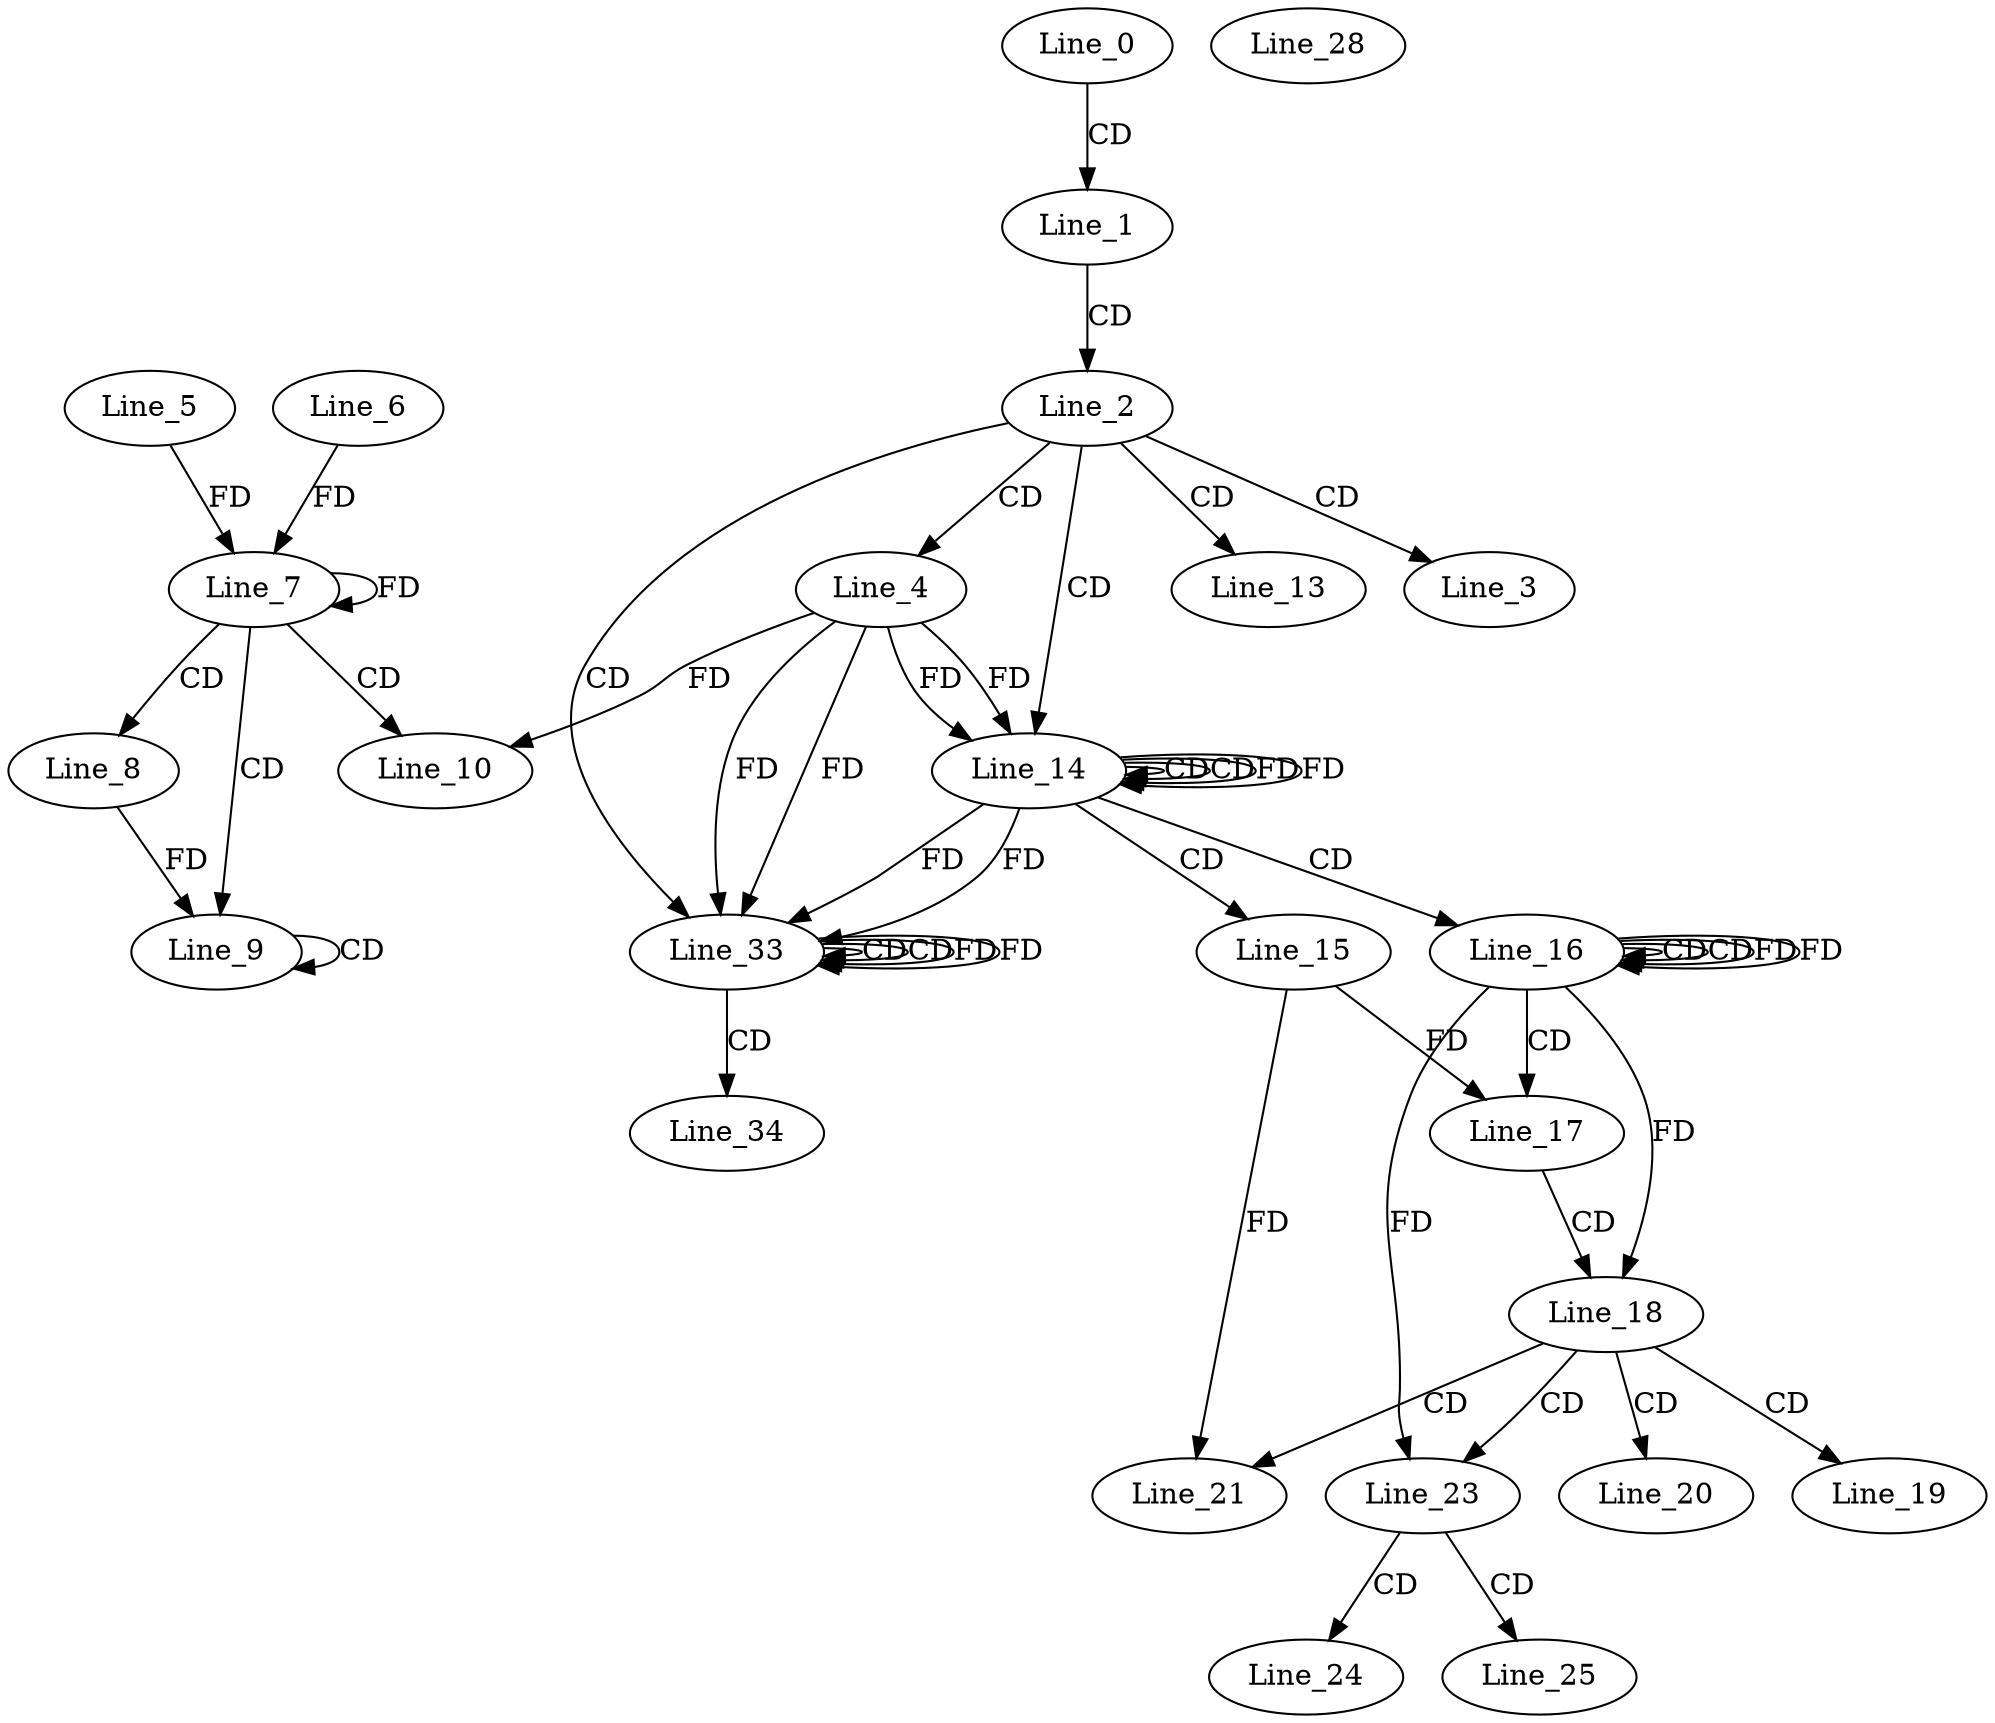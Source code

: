 digraph G {
  Line_0;
  Line_1;
  Line_2;
  Line_3;
  Line_4;
  Line_7;
  Line_6;
  Line_7;
  Line_5;
  Line_7;
  Line_8;
  Line_9;
  Line_9;
  Line_10;
  Line_13;
  Line_14;
  Line_14;
  Line_14;
  Line_15;
  Line_16;
  Line_16;
  Line_16;
  Line_17;
  Line_18;
  Line_19;
  Line_20;
  Line_21;
  Line_23;
  Line_24;
  Line_25;
  Line_28;
  Line_33;
  Line_33;
  Line_33;
  Line_34;
  Line_0 -> Line_1 [ label="CD" ];
  Line_1 -> Line_2 [ label="CD" ];
  Line_2 -> Line_3 [ label="CD" ];
  Line_2 -> Line_4 [ label="CD" ];
  Line_7 -> Line_7 [ label="FD" ];
  Line_6 -> Line_7 [ label="FD" ];
  Line_5 -> Line_7 [ label="FD" ];
  Line_7 -> Line_8 [ label="CD" ];
  Line_7 -> Line_9 [ label="CD" ];
  Line_9 -> Line_9 [ label="CD" ];
  Line_8 -> Line_9 [ label="FD" ];
  Line_7 -> Line_10 [ label="CD" ];
  Line_4 -> Line_10 [ label="FD" ];
  Line_2 -> Line_13 [ label="CD" ];
  Line_2 -> Line_14 [ label="CD" ];
  Line_14 -> Line_14 [ label="CD" ];
  Line_4 -> Line_14 [ label="FD" ];
  Line_14 -> Line_14 [ label="CD" ];
  Line_14 -> Line_14 [ label="FD" ];
  Line_4 -> Line_14 [ label="FD" ];
  Line_14 -> Line_15 [ label="CD" ];
  Line_14 -> Line_16 [ label="CD" ];
  Line_16 -> Line_16 [ label="CD" ];
  Line_16 -> Line_16 [ label="CD" ];
  Line_16 -> Line_16 [ label="FD" ];
  Line_16 -> Line_17 [ label="CD" ];
  Line_15 -> Line_17 [ label="FD" ];
  Line_17 -> Line_18 [ label="CD" ];
  Line_16 -> Line_18 [ label="FD" ];
  Line_18 -> Line_19 [ label="CD" ];
  Line_18 -> Line_20 [ label="CD" ];
  Line_18 -> Line_21 [ label="CD" ];
  Line_15 -> Line_21 [ label="FD" ];
  Line_18 -> Line_23 [ label="CD" ];
  Line_16 -> Line_23 [ label="FD" ];
  Line_23 -> Line_24 [ label="CD" ];
  Line_23 -> Line_25 [ label="CD" ];
  Line_2 -> Line_33 [ label="CD" ];
  Line_33 -> Line_33 [ label="CD" ];
  Line_14 -> Line_33 [ label="FD" ];
  Line_4 -> Line_33 [ label="FD" ];
  Line_33 -> Line_33 [ label="CD" ];
  Line_33 -> Line_33 [ label="FD" ];
  Line_14 -> Line_33 [ label="FD" ];
  Line_4 -> Line_33 [ label="FD" ];
  Line_33 -> Line_34 [ label="CD" ];
  Line_14 -> Line_14 [ label="FD" ];
  Line_16 -> Line_16 [ label="FD" ];
  Line_33 -> Line_33 [ label="FD" ];
}
